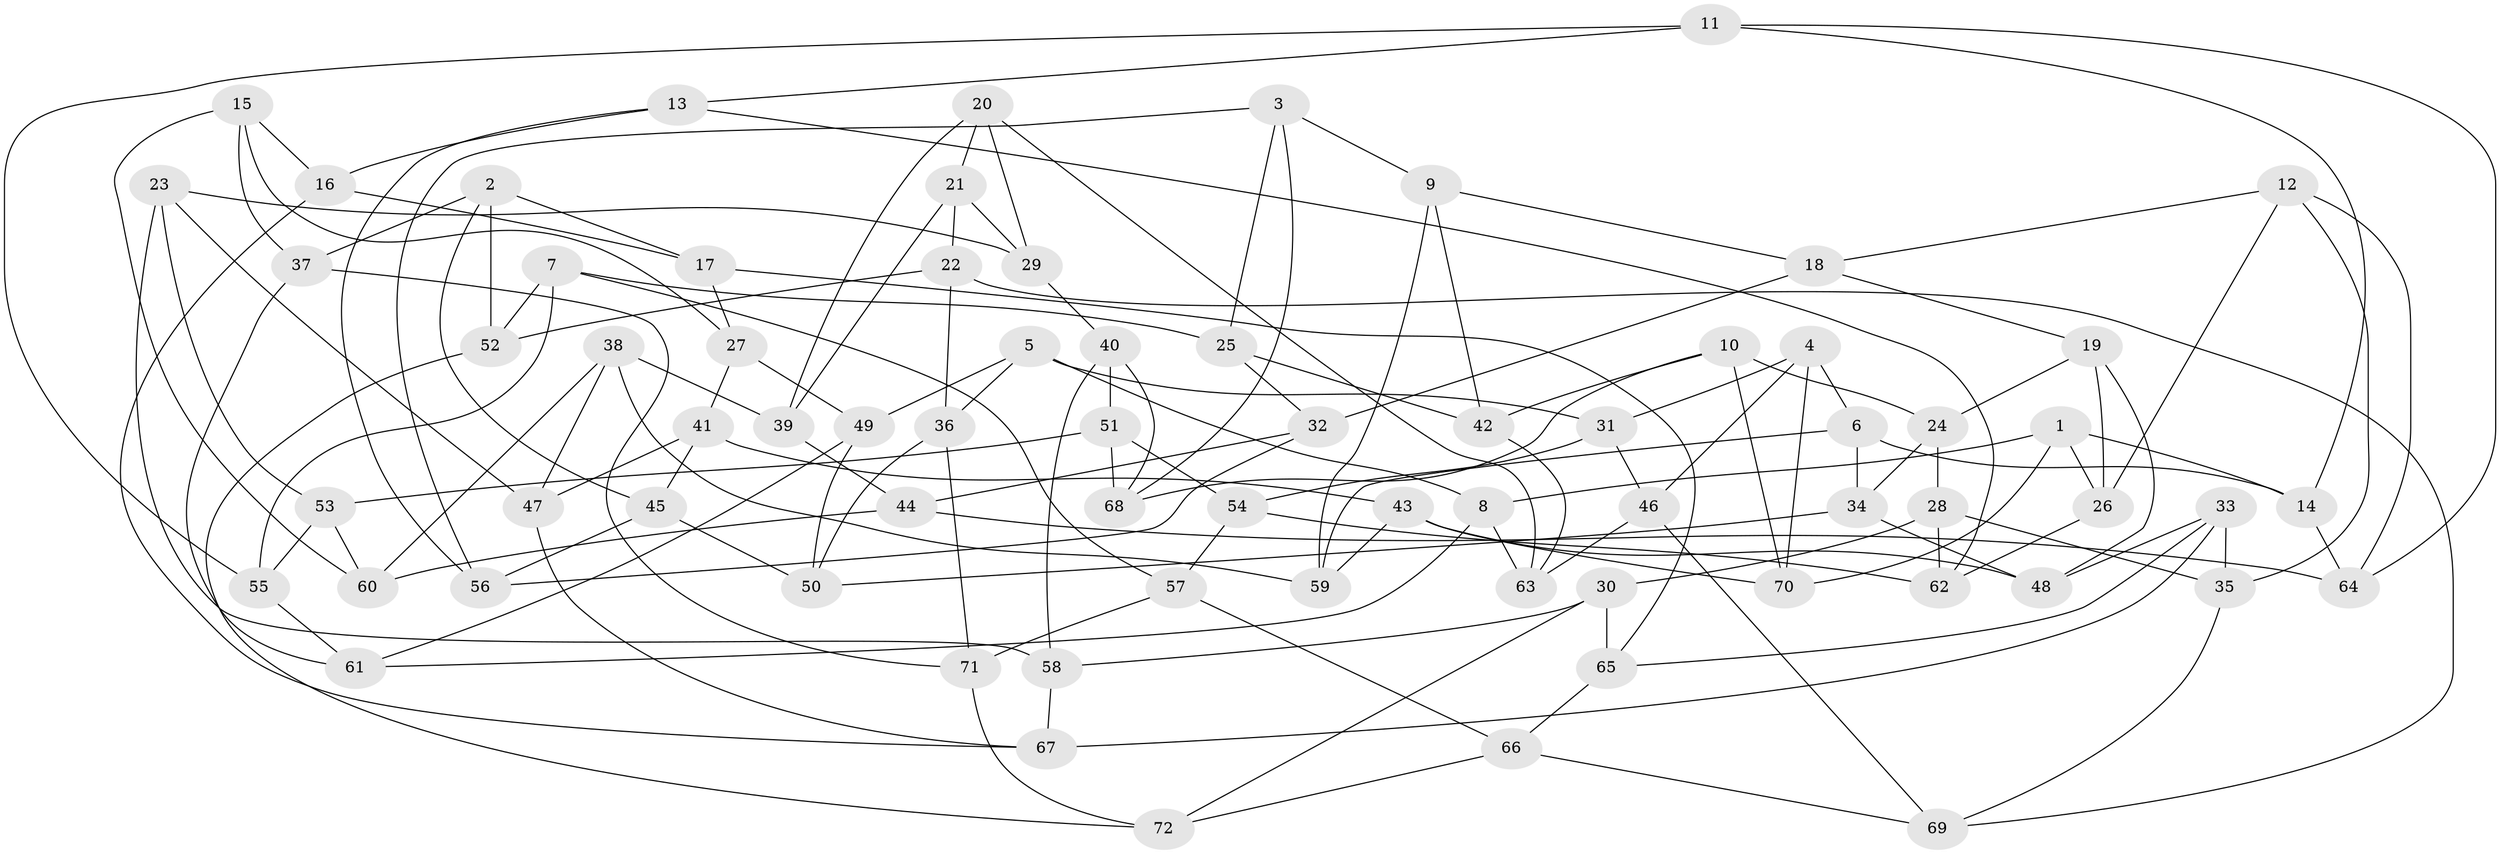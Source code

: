// coarse degree distribution, {8: 0.22727272727272727, 4: 0.13636363636363635, 6: 0.2727272727272727, 3: 0.09090909090909091, 7: 0.09090909090909091, 9: 0.13636363636363635, 11: 0.045454545454545456}
// Generated by graph-tools (version 1.1) at 2025/53/03/04/25 22:53:49]
// undirected, 72 vertices, 144 edges
graph export_dot {
  node [color=gray90,style=filled];
  1;
  2;
  3;
  4;
  5;
  6;
  7;
  8;
  9;
  10;
  11;
  12;
  13;
  14;
  15;
  16;
  17;
  18;
  19;
  20;
  21;
  22;
  23;
  24;
  25;
  26;
  27;
  28;
  29;
  30;
  31;
  32;
  33;
  34;
  35;
  36;
  37;
  38;
  39;
  40;
  41;
  42;
  43;
  44;
  45;
  46;
  47;
  48;
  49;
  50;
  51;
  52;
  53;
  54;
  55;
  56;
  57;
  58;
  59;
  60;
  61;
  62;
  63;
  64;
  65;
  66;
  67;
  68;
  69;
  70;
  71;
  72;
  1 -- 8;
  1 -- 26;
  1 -- 70;
  1 -- 14;
  2 -- 45;
  2 -- 37;
  2 -- 52;
  2 -- 17;
  3 -- 56;
  3 -- 25;
  3 -- 68;
  3 -- 9;
  4 -- 70;
  4 -- 6;
  4 -- 46;
  4 -- 31;
  5 -- 49;
  5 -- 36;
  5 -- 8;
  5 -- 31;
  6 -- 59;
  6 -- 14;
  6 -- 34;
  7 -- 52;
  7 -- 55;
  7 -- 25;
  7 -- 57;
  8 -- 63;
  8 -- 61;
  9 -- 18;
  9 -- 42;
  9 -- 59;
  10 -- 24;
  10 -- 70;
  10 -- 42;
  10 -- 68;
  11 -- 13;
  11 -- 14;
  11 -- 55;
  11 -- 64;
  12 -- 35;
  12 -- 18;
  12 -- 26;
  12 -- 64;
  13 -- 56;
  13 -- 62;
  13 -- 16;
  14 -- 64;
  15 -- 60;
  15 -- 37;
  15 -- 27;
  15 -- 16;
  16 -- 17;
  16 -- 67;
  17 -- 65;
  17 -- 27;
  18 -- 32;
  18 -- 19;
  19 -- 26;
  19 -- 48;
  19 -- 24;
  20 -- 39;
  20 -- 21;
  20 -- 63;
  20 -- 29;
  21 -- 22;
  21 -- 29;
  21 -- 39;
  22 -- 52;
  22 -- 36;
  22 -- 69;
  23 -- 29;
  23 -- 58;
  23 -- 47;
  23 -- 53;
  24 -- 34;
  24 -- 28;
  25 -- 32;
  25 -- 42;
  26 -- 62;
  27 -- 41;
  27 -- 49;
  28 -- 30;
  28 -- 62;
  28 -- 35;
  29 -- 40;
  30 -- 65;
  30 -- 72;
  30 -- 58;
  31 -- 54;
  31 -- 46;
  32 -- 44;
  32 -- 56;
  33 -- 65;
  33 -- 35;
  33 -- 67;
  33 -- 48;
  34 -- 48;
  34 -- 50;
  35 -- 69;
  36 -- 71;
  36 -- 50;
  37 -- 71;
  37 -- 61;
  38 -- 60;
  38 -- 59;
  38 -- 47;
  38 -- 39;
  39 -- 44;
  40 -- 51;
  40 -- 58;
  40 -- 68;
  41 -- 43;
  41 -- 47;
  41 -- 45;
  42 -- 63;
  43 -- 48;
  43 -- 59;
  43 -- 70;
  44 -- 64;
  44 -- 60;
  45 -- 50;
  45 -- 56;
  46 -- 69;
  46 -- 63;
  47 -- 67;
  49 -- 50;
  49 -- 61;
  51 -- 53;
  51 -- 54;
  51 -- 68;
  52 -- 72;
  53 -- 55;
  53 -- 60;
  54 -- 62;
  54 -- 57;
  55 -- 61;
  57 -- 71;
  57 -- 66;
  58 -- 67;
  65 -- 66;
  66 -- 72;
  66 -- 69;
  71 -- 72;
}
